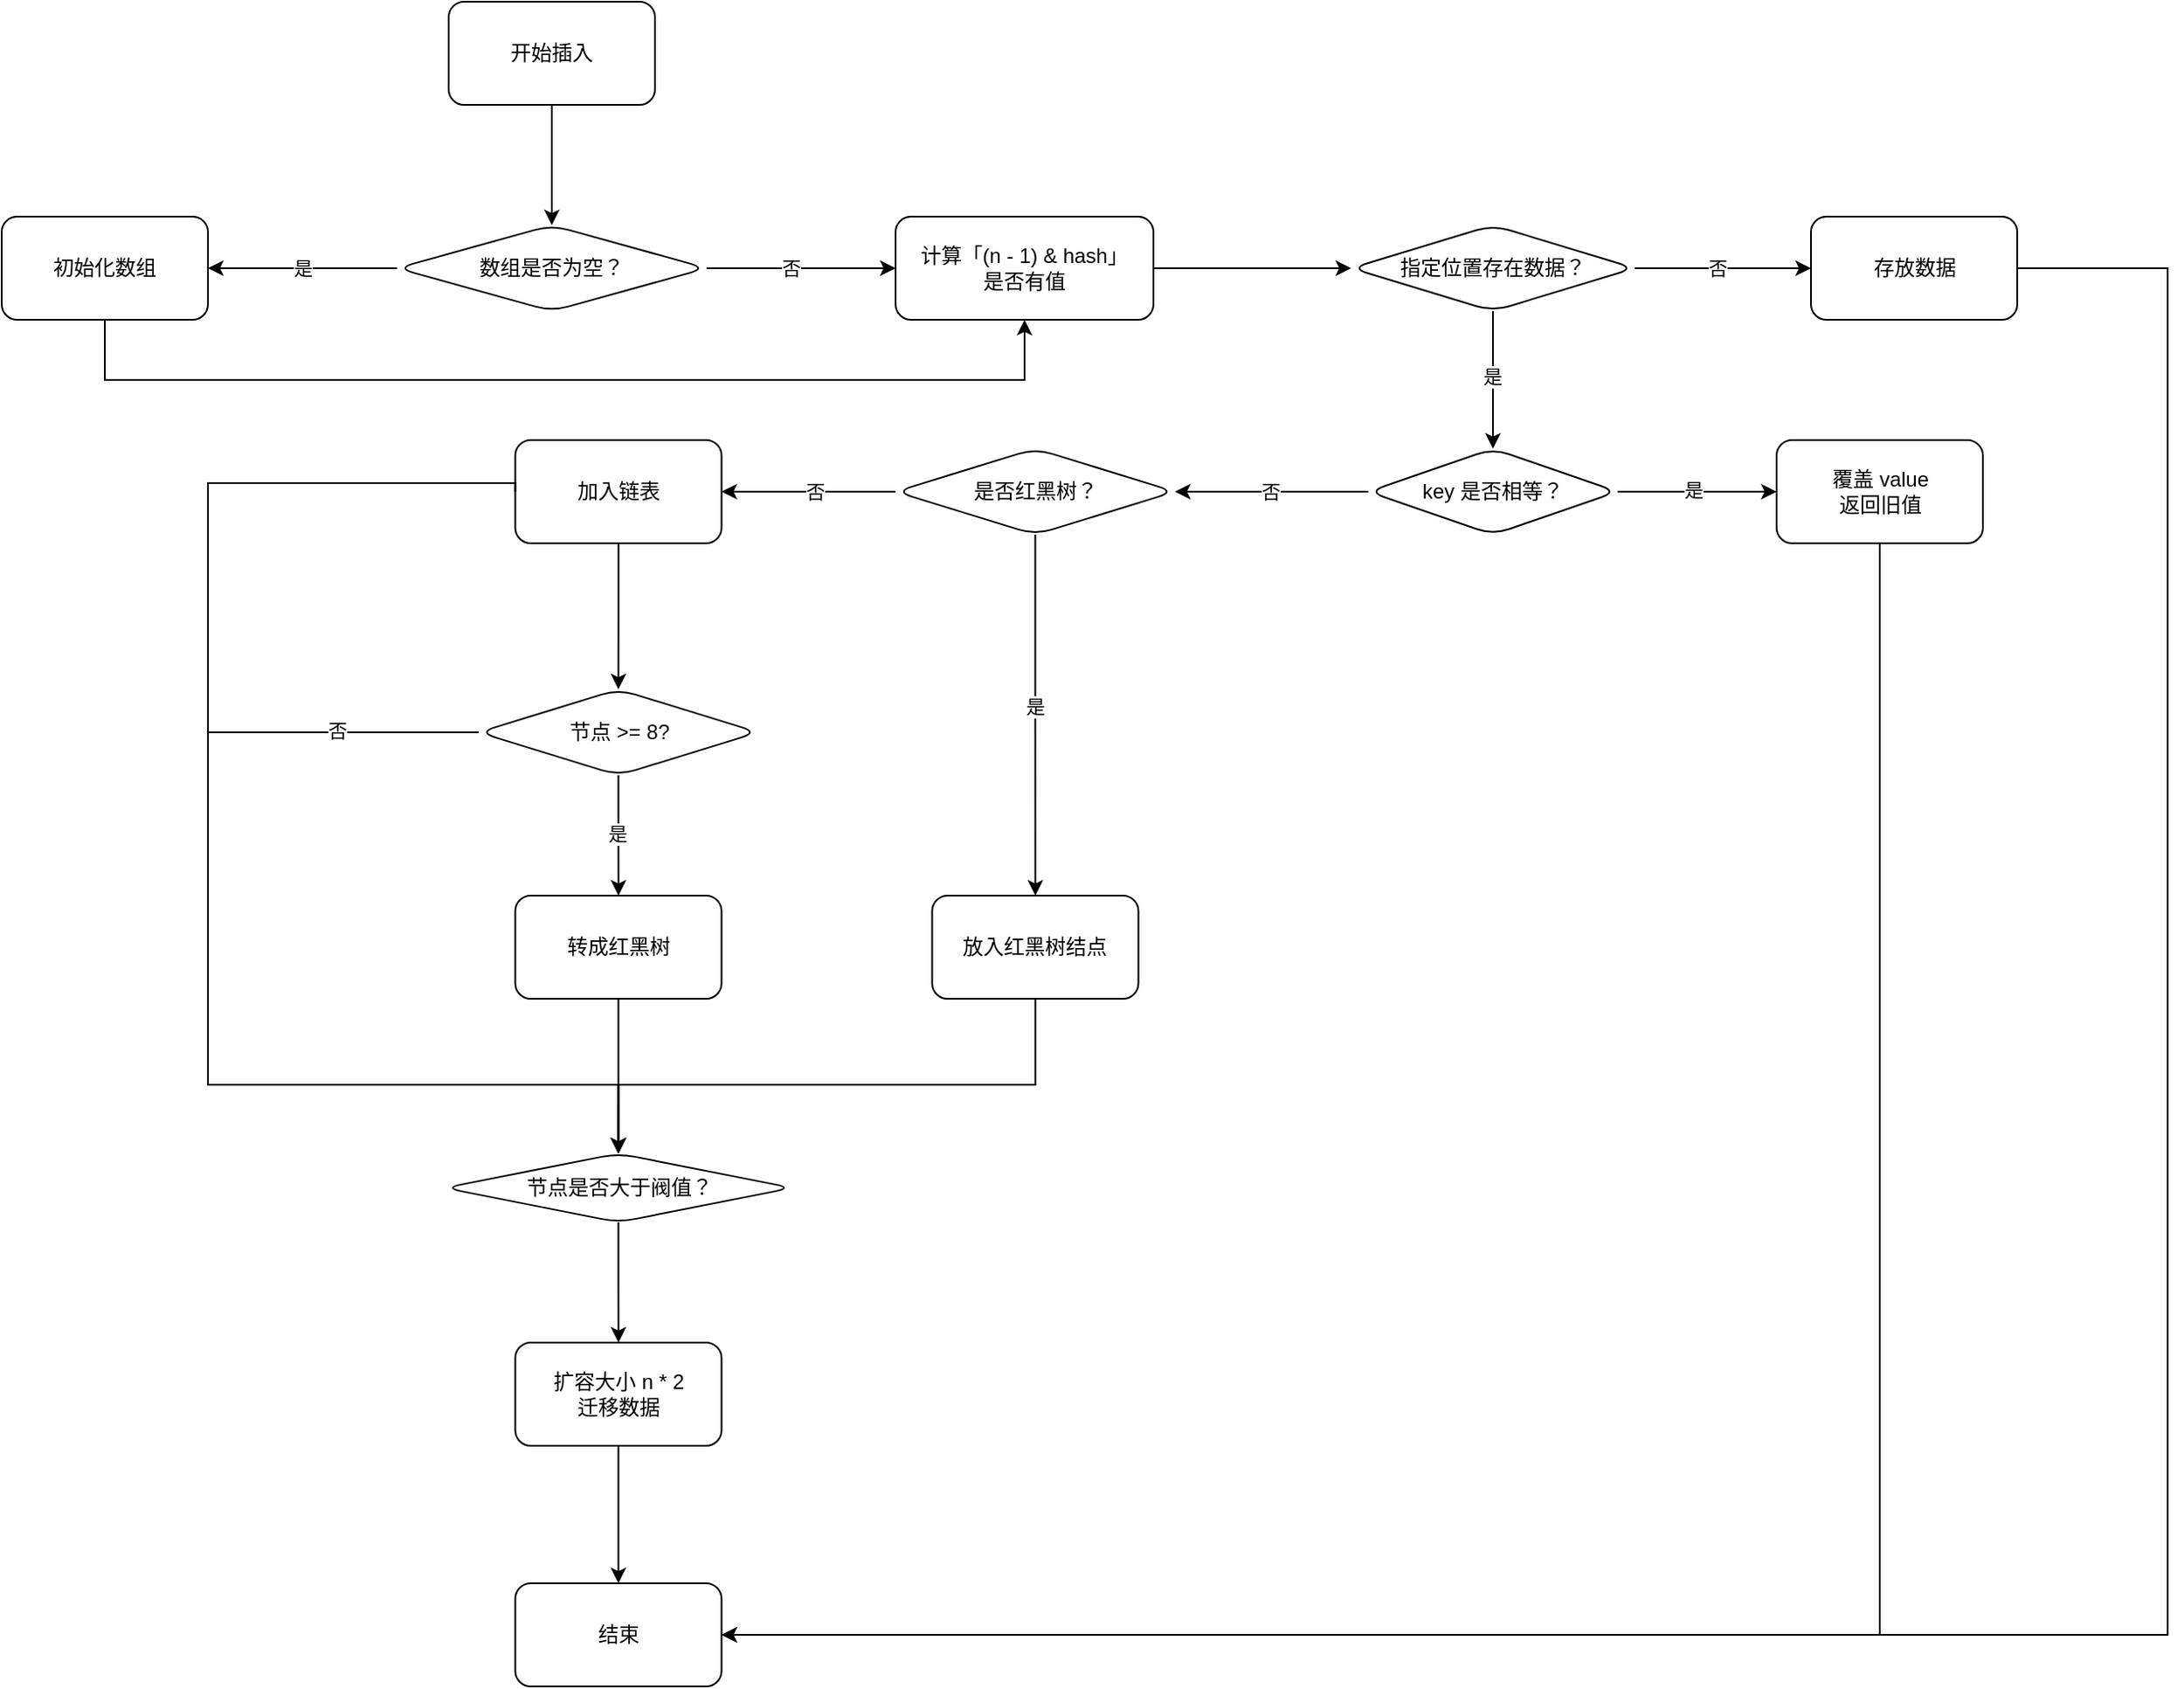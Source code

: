 <mxfile version="27.1.6">
  <diagram name="第 1 页" id="hwQGvMc1-kMtQUXvw_tj">
    <mxGraphModel dx="2059" dy="712" grid="1" gridSize="10" guides="1" tooltips="1" connect="1" arrows="1" fold="1" page="1" pageScale="1" pageWidth="827" pageHeight="1169" math="0" shadow="0">
      <root>
        <mxCell id="0" />
        <mxCell id="1" parent="0" />
        <mxCell id="Qv5NDMWRORHwQcXMOr7v-5" value="" style="edgeStyle=orthogonalEdgeStyle;rounded=0;orthogonalLoop=1;jettySize=auto;html=1;" edge="1" parent="1" source="Qv5NDMWRORHwQcXMOr7v-1" target="Qv5NDMWRORHwQcXMOr7v-4">
          <mxGeometry relative="1" as="geometry" />
        </mxCell>
        <mxCell id="Qv5NDMWRORHwQcXMOr7v-1" value="开始插入" style="rounded=1;whiteSpace=wrap;html=1;" vertex="1" parent="1">
          <mxGeometry x="170" y="160" width="120" height="60" as="geometry" />
        </mxCell>
        <mxCell id="Qv5NDMWRORHwQcXMOr7v-7" value="" style="edgeStyle=orthogonalEdgeStyle;rounded=0;orthogonalLoop=1;jettySize=auto;html=1;" edge="1" parent="1" source="Qv5NDMWRORHwQcXMOr7v-4" target="Qv5NDMWRORHwQcXMOr7v-6">
          <mxGeometry relative="1" as="geometry" />
        </mxCell>
        <mxCell id="Qv5NDMWRORHwQcXMOr7v-8" value="是" style="edgeLabel;html=1;align=center;verticalAlign=middle;resizable=0;points=[];" vertex="1" connectable="0" parent="Qv5NDMWRORHwQcXMOr7v-7">
          <mxGeometry x="-0.054" y="2" relative="1" as="geometry">
            <mxPoint x="-3" y="-2" as="offset" />
          </mxGeometry>
        </mxCell>
        <mxCell id="Qv5NDMWRORHwQcXMOr7v-10" value="" style="edgeStyle=orthogonalEdgeStyle;rounded=0;orthogonalLoop=1;jettySize=auto;html=1;" edge="1" parent="1" source="Qv5NDMWRORHwQcXMOr7v-4" target="Qv5NDMWRORHwQcXMOr7v-9">
          <mxGeometry relative="1" as="geometry" />
        </mxCell>
        <mxCell id="Qv5NDMWRORHwQcXMOr7v-28" value="否" style="edgeLabel;html=1;align=center;verticalAlign=middle;resizable=0;points=[];" vertex="1" connectable="0" parent="Qv5NDMWRORHwQcXMOr7v-10">
          <mxGeometry x="-0.082" y="1" relative="1" as="geometry">
            <mxPoint x="-2" y="1" as="offset" />
          </mxGeometry>
        </mxCell>
        <mxCell id="Qv5NDMWRORHwQcXMOr7v-4" value="数组是否为空？" style="rhombus;whiteSpace=wrap;html=1;rounded=1;" vertex="1" parent="1">
          <mxGeometry x="140" y="290" width="180" height="50" as="geometry" />
        </mxCell>
        <mxCell id="Qv5NDMWRORHwQcXMOr7v-43" style="edgeStyle=orthogonalEdgeStyle;rounded=0;orthogonalLoop=1;jettySize=auto;html=1;entryX=0.5;entryY=1;entryDx=0;entryDy=0;" edge="1" parent="1" source="Qv5NDMWRORHwQcXMOr7v-6" target="Qv5NDMWRORHwQcXMOr7v-9">
          <mxGeometry relative="1" as="geometry">
            <Array as="points">
              <mxPoint x="-30" y="380" />
              <mxPoint x="505" y="380" />
            </Array>
          </mxGeometry>
        </mxCell>
        <mxCell id="Qv5NDMWRORHwQcXMOr7v-6" value="初始化数组" style="whiteSpace=wrap;html=1;rounded=1;" vertex="1" parent="1">
          <mxGeometry x="-90" y="285" width="120" height="60" as="geometry" />
        </mxCell>
        <mxCell id="Qv5NDMWRORHwQcXMOr7v-12" value="" style="edgeStyle=orthogonalEdgeStyle;rounded=0;orthogonalLoop=1;jettySize=auto;html=1;" edge="1" parent="1" source="Qv5NDMWRORHwQcXMOr7v-9" target="Qv5NDMWRORHwQcXMOr7v-11">
          <mxGeometry relative="1" as="geometry" />
        </mxCell>
        <mxCell id="Qv5NDMWRORHwQcXMOr7v-9" value="计算「&lt;span style=&quot;background-color: transparent; color: light-dark(rgb(0, 0, 0), rgb(255, 255, 255));&quot;&gt;(n - 1) &amp;amp; hash」&lt;/span&gt;&lt;div&gt;&lt;span style=&quot;background-color: transparent; color: light-dark(rgb(0, 0, 0), rgb(255, 255, 255));&quot;&gt;是否有值&lt;/span&gt;&lt;/div&gt;" style="whiteSpace=wrap;html=1;rounded=1;" vertex="1" parent="1">
          <mxGeometry x="430" y="285" width="150" height="60" as="geometry" />
        </mxCell>
        <mxCell id="Qv5NDMWRORHwQcXMOr7v-14" value="" style="edgeStyle=orthogonalEdgeStyle;rounded=0;orthogonalLoop=1;jettySize=auto;html=1;" edge="1" parent="1" source="Qv5NDMWRORHwQcXMOr7v-11" target="Qv5NDMWRORHwQcXMOr7v-13">
          <mxGeometry relative="1" as="geometry" />
        </mxCell>
        <mxCell id="Qv5NDMWRORHwQcXMOr7v-25" value="否" style="edgeLabel;html=1;align=center;verticalAlign=middle;resizable=0;points=[];" vertex="1" connectable="0" parent="Qv5NDMWRORHwQcXMOr7v-14">
          <mxGeometry x="-0.054" y="-1" relative="1" as="geometry">
            <mxPoint x="-1" y="-1" as="offset" />
          </mxGeometry>
        </mxCell>
        <mxCell id="Qv5NDMWRORHwQcXMOr7v-18" value="" style="edgeStyle=orthogonalEdgeStyle;rounded=0;orthogonalLoop=1;jettySize=auto;html=1;" edge="1" parent="1" source="Qv5NDMWRORHwQcXMOr7v-11" target="Qv5NDMWRORHwQcXMOr7v-17">
          <mxGeometry relative="1" as="geometry" />
        </mxCell>
        <mxCell id="Qv5NDMWRORHwQcXMOr7v-26" value="是" style="edgeLabel;html=1;align=center;verticalAlign=middle;resizable=0;points=[];" vertex="1" connectable="0" parent="Qv5NDMWRORHwQcXMOr7v-18">
          <mxGeometry x="-0.025" relative="1" as="geometry">
            <mxPoint x="-1" y="-1" as="offset" />
          </mxGeometry>
        </mxCell>
        <mxCell id="Qv5NDMWRORHwQcXMOr7v-11" value="指定位置存在数据？" style="rhombus;whiteSpace=wrap;html=1;rounded=1;" vertex="1" parent="1">
          <mxGeometry x="695" y="290" width="165" height="50" as="geometry" />
        </mxCell>
        <mxCell id="Qv5NDMWRORHwQcXMOr7v-58" style="edgeStyle=orthogonalEdgeStyle;rounded=0;orthogonalLoop=1;jettySize=auto;html=1;entryX=1;entryY=0.5;entryDx=0;entryDy=0;" edge="1" parent="1" source="Qv5NDMWRORHwQcXMOr7v-13" target="Qv5NDMWRORHwQcXMOr7v-50">
          <mxGeometry relative="1" as="geometry">
            <Array as="points">
              <mxPoint x="1170" y="315" />
              <mxPoint x="1170" y="1110" />
            </Array>
          </mxGeometry>
        </mxCell>
        <mxCell id="Qv5NDMWRORHwQcXMOr7v-13" value="存放数据" style="whiteSpace=wrap;html=1;rounded=1;" vertex="1" parent="1">
          <mxGeometry x="962.5" y="285" width="120" height="60" as="geometry" />
        </mxCell>
        <mxCell id="Qv5NDMWRORHwQcXMOr7v-20" value="" style="edgeStyle=orthogonalEdgeStyle;rounded=0;orthogonalLoop=1;jettySize=auto;html=1;" edge="1" parent="1" source="Qv5NDMWRORHwQcXMOr7v-17" target="Qv5NDMWRORHwQcXMOr7v-19">
          <mxGeometry relative="1" as="geometry" />
        </mxCell>
        <mxCell id="Qv5NDMWRORHwQcXMOr7v-27" value="是" style="edgeLabel;html=1;align=center;verticalAlign=middle;resizable=0;points=[];" vertex="1" connectable="0" parent="Qv5NDMWRORHwQcXMOr7v-20">
          <mxGeometry x="-0.059" y="-2" relative="1" as="geometry">
            <mxPoint y="-3" as="offset" />
          </mxGeometry>
        </mxCell>
        <mxCell id="Qv5NDMWRORHwQcXMOr7v-24" value="" style="edgeStyle=orthogonalEdgeStyle;rounded=0;orthogonalLoop=1;jettySize=auto;html=1;" edge="1" parent="1" source="Qv5NDMWRORHwQcXMOr7v-17" target="Qv5NDMWRORHwQcXMOr7v-23">
          <mxGeometry relative="1" as="geometry" />
        </mxCell>
        <mxCell id="Qv5NDMWRORHwQcXMOr7v-53" value="否" style="edgeLabel;html=1;align=center;verticalAlign=middle;resizable=0;points=[];" vertex="1" connectable="0" parent="Qv5NDMWRORHwQcXMOr7v-24">
          <mxGeometry x="-0.004" y="1" relative="1" as="geometry">
            <mxPoint x="-1" y="-1" as="offset" />
          </mxGeometry>
        </mxCell>
        <mxCell id="Qv5NDMWRORHwQcXMOr7v-17" value="key 是否相等？" style="rhombus;whiteSpace=wrap;html=1;rounded=1;" vertex="1" parent="1">
          <mxGeometry x="705" y="420" width="145" height="50" as="geometry" />
        </mxCell>
        <mxCell id="Qv5NDMWRORHwQcXMOr7v-52" style="edgeStyle=orthogonalEdgeStyle;rounded=0;orthogonalLoop=1;jettySize=auto;html=1;entryX=1;entryY=0.5;entryDx=0;entryDy=0;" edge="1" parent="1" source="Qv5NDMWRORHwQcXMOr7v-19" target="Qv5NDMWRORHwQcXMOr7v-50">
          <mxGeometry relative="1" as="geometry">
            <Array as="points">
              <mxPoint x="1003" y="1110" />
            </Array>
          </mxGeometry>
        </mxCell>
        <mxCell id="Qv5NDMWRORHwQcXMOr7v-19" value="覆盖 value&lt;div&gt;返回旧值&lt;/div&gt;" style="whiteSpace=wrap;html=1;rounded=1;" vertex="1" parent="1">
          <mxGeometry x="942.5" y="415" width="120" height="60" as="geometry" />
        </mxCell>
        <mxCell id="Qv5NDMWRORHwQcXMOr7v-30" value="" style="edgeStyle=orthogonalEdgeStyle;rounded=0;orthogonalLoop=1;jettySize=auto;html=1;" edge="1" parent="1" source="Qv5NDMWRORHwQcXMOr7v-23" target="Qv5NDMWRORHwQcXMOr7v-29">
          <mxGeometry relative="1" as="geometry" />
        </mxCell>
        <mxCell id="Qv5NDMWRORHwQcXMOr7v-56" value="是" style="edgeLabel;html=1;align=center;verticalAlign=middle;resizable=0;points=[];" vertex="1" connectable="0" parent="Qv5NDMWRORHwQcXMOr7v-30">
          <mxGeometry x="-0.047" y="1" relative="1" as="geometry">
            <mxPoint x="-2" as="offset" />
          </mxGeometry>
        </mxCell>
        <mxCell id="Qv5NDMWRORHwQcXMOr7v-32" value="" style="edgeStyle=orthogonalEdgeStyle;rounded=0;orthogonalLoop=1;jettySize=auto;html=1;" edge="1" parent="1" source="Qv5NDMWRORHwQcXMOr7v-23" target="Qv5NDMWRORHwQcXMOr7v-31">
          <mxGeometry relative="1" as="geometry" />
        </mxCell>
        <mxCell id="Qv5NDMWRORHwQcXMOr7v-57" value="否" style="edgeLabel;html=1;align=center;verticalAlign=middle;resizable=0;points=[];" vertex="1" connectable="0" parent="Qv5NDMWRORHwQcXMOr7v-32">
          <mxGeometry x="-0.074" y="1" relative="1" as="geometry">
            <mxPoint y="-1" as="offset" />
          </mxGeometry>
        </mxCell>
        <mxCell id="Qv5NDMWRORHwQcXMOr7v-23" value="是否红黑树？" style="rhombus;whiteSpace=wrap;html=1;rounded=1;" vertex="1" parent="1">
          <mxGeometry x="430" y="420" width="162.5" height="50" as="geometry" />
        </mxCell>
        <mxCell id="Qv5NDMWRORHwQcXMOr7v-54" style="edgeStyle=orthogonalEdgeStyle;rounded=0;orthogonalLoop=1;jettySize=auto;html=1;entryX=0.5;entryY=0;entryDx=0;entryDy=0;" edge="1" parent="1" source="Qv5NDMWRORHwQcXMOr7v-29" target="Qv5NDMWRORHwQcXMOr7v-46">
          <mxGeometry relative="1" as="geometry">
            <Array as="points">
              <mxPoint x="511" y="790" />
              <mxPoint x="269" y="790" />
            </Array>
          </mxGeometry>
        </mxCell>
        <mxCell id="Qv5NDMWRORHwQcXMOr7v-29" value="放入红黑树结点" style="whiteSpace=wrap;html=1;rounded=1;" vertex="1" parent="1">
          <mxGeometry x="451.25" y="680" width="120" height="60" as="geometry" />
        </mxCell>
        <mxCell id="Qv5NDMWRORHwQcXMOr7v-34" value="" style="edgeStyle=orthogonalEdgeStyle;rounded=0;orthogonalLoop=1;jettySize=auto;html=1;" edge="1" parent="1" source="Qv5NDMWRORHwQcXMOr7v-31" target="Qv5NDMWRORHwQcXMOr7v-33">
          <mxGeometry relative="1" as="geometry" />
        </mxCell>
        <mxCell id="Qv5NDMWRORHwQcXMOr7v-31" value="加入链表" style="whiteSpace=wrap;html=1;rounded=1;" vertex="1" parent="1">
          <mxGeometry x="208.75" y="415" width="120" height="60" as="geometry" />
        </mxCell>
        <mxCell id="Qv5NDMWRORHwQcXMOr7v-36" value="" style="edgeStyle=orthogonalEdgeStyle;rounded=0;orthogonalLoop=1;jettySize=auto;html=1;" edge="1" parent="1" source="Qv5NDMWRORHwQcXMOr7v-33" target="Qv5NDMWRORHwQcXMOr7v-35">
          <mxGeometry relative="1" as="geometry" />
        </mxCell>
        <mxCell id="Qv5NDMWRORHwQcXMOr7v-60" value="是" style="edgeLabel;html=1;align=center;verticalAlign=middle;resizable=0;points=[];" vertex="1" connectable="0" parent="Qv5NDMWRORHwQcXMOr7v-36">
          <mxGeometry x="-0.049" y="2" relative="1" as="geometry">
            <mxPoint x="-3" as="offset" />
          </mxGeometry>
        </mxCell>
        <mxCell id="Qv5NDMWRORHwQcXMOr7v-61" style="edgeStyle=orthogonalEdgeStyle;rounded=0;orthogonalLoop=1;jettySize=auto;html=1;entryX=0.5;entryY=0;entryDx=0;entryDy=0;" edge="1" parent="1" source="Qv5NDMWRORHwQcXMOr7v-33" target="Qv5NDMWRORHwQcXMOr7v-46">
          <mxGeometry relative="1" as="geometry">
            <Array as="points">
              <mxPoint x="30" y="585" />
              <mxPoint x="30" y="790" />
              <mxPoint x="269" y="790" />
            </Array>
          </mxGeometry>
        </mxCell>
        <mxCell id="Qv5NDMWRORHwQcXMOr7v-62" value="否" style="edgeLabel;html=1;align=center;verticalAlign=middle;resizable=0;points=[];" vertex="1" connectable="0" parent="Qv5NDMWRORHwQcXMOr7v-61">
          <mxGeometry x="-0.74" y="-3" relative="1" as="geometry">
            <mxPoint x="1" y="2" as="offset" />
          </mxGeometry>
        </mxCell>
        <mxCell id="Qv5NDMWRORHwQcXMOr7v-33" value="节点 &amp;gt;= 8?" style="rhombus;whiteSpace=wrap;html=1;rounded=1;" vertex="1" parent="1">
          <mxGeometry x="187.5" y="560" width="162.5" height="50" as="geometry" />
        </mxCell>
        <mxCell id="Qv5NDMWRORHwQcXMOr7v-59" style="edgeStyle=orthogonalEdgeStyle;rounded=0;orthogonalLoop=1;jettySize=auto;html=1;entryX=0.5;entryY=0;entryDx=0;entryDy=0;" edge="1" parent="1" source="Qv5NDMWRORHwQcXMOr7v-35" target="Qv5NDMWRORHwQcXMOr7v-46">
          <mxGeometry relative="1" as="geometry" />
        </mxCell>
        <mxCell id="Qv5NDMWRORHwQcXMOr7v-35" value="转成红黑树" style="whiteSpace=wrap;html=1;rounded=1;" vertex="1" parent="1">
          <mxGeometry x="208.75" y="680" width="120" height="60" as="geometry" />
        </mxCell>
        <mxCell id="Qv5NDMWRORHwQcXMOr7v-55" style="edgeStyle=orthogonalEdgeStyle;rounded=0;orthogonalLoop=1;jettySize=auto;html=1;entryX=0.5;entryY=0;entryDx=0;entryDy=0;exitX=0;exitY=0.5;exitDx=0;exitDy=0;" edge="1" parent="1" source="Qv5NDMWRORHwQcXMOr7v-31" target="Qv5NDMWRORHwQcXMOr7v-46">
          <mxGeometry relative="1" as="geometry">
            <mxPoint x="30" y="740.0" as="sourcePoint" />
            <Array as="points">
              <mxPoint x="209" y="440" />
              <mxPoint x="30" y="440" />
              <mxPoint x="30" y="790" />
              <mxPoint x="269" y="790" />
            </Array>
          </mxGeometry>
        </mxCell>
        <mxCell id="Qv5NDMWRORHwQcXMOr7v-49" value="" style="edgeStyle=orthogonalEdgeStyle;rounded=0;orthogonalLoop=1;jettySize=auto;html=1;" edge="1" parent="1" source="Qv5NDMWRORHwQcXMOr7v-46" target="Qv5NDMWRORHwQcXMOr7v-48">
          <mxGeometry relative="1" as="geometry" />
        </mxCell>
        <mxCell id="Qv5NDMWRORHwQcXMOr7v-46" value="节点是否大于阀值？" style="rhombus;whiteSpace=wrap;html=1;rounded=1;" vertex="1" parent="1">
          <mxGeometry x="167.5" y="830" width="202.5" height="40" as="geometry" />
        </mxCell>
        <mxCell id="Qv5NDMWRORHwQcXMOr7v-51" value="" style="edgeStyle=orthogonalEdgeStyle;rounded=0;orthogonalLoop=1;jettySize=auto;html=1;" edge="1" parent="1" source="Qv5NDMWRORHwQcXMOr7v-48" target="Qv5NDMWRORHwQcXMOr7v-50">
          <mxGeometry relative="1" as="geometry" />
        </mxCell>
        <mxCell id="Qv5NDMWRORHwQcXMOr7v-48" value="扩容大小 n * 2&lt;div&gt;迁移数据&lt;/div&gt;" style="whiteSpace=wrap;html=1;rounded=1;" vertex="1" parent="1">
          <mxGeometry x="208.75" y="940" width="120" height="60" as="geometry" />
        </mxCell>
        <mxCell id="Qv5NDMWRORHwQcXMOr7v-50" value="结束" style="whiteSpace=wrap;html=1;rounded=1;" vertex="1" parent="1">
          <mxGeometry x="208.75" y="1080" width="120" height="60" as="geometry" />
        </mxCell>
      </root>
    </mxGraphModel>
  </diagram>
</mxfile>

